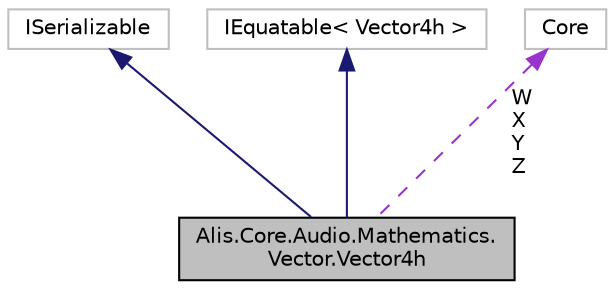 digraph "Alis.Core.Audio.Mathematics.Vector.Vector4h"
{
 // LATEX_PDF_SIZE
  edge [fontname="Helvetica",fontsize="10",labelfontname="Helvetica",labelfontsize="10"];
  node [fontname="Helvetica",fontsize="10",shape=record];
  Node1 [label="Alis.Core.Audio.Mathematics.\lVector.Vector4h",height=0.2,width=0.4,color="black", fillcolor="grey75", style="filled", fontcolor="black",tooltip="4-component Vector of the Half type. Occupies 8 Byte total."];
  Node2 -> Node1 [dir="back",color="midnightblue",fontsize="10",style="solid",fontname="Helvetica"];
  Node2 [label="ISerializable",height=0.2,width=0.4,color="grey75", fillcolor="white", style="filled",tooltip=" "];
  Node3 -> Node1 [dir="back",color="midnightblue",fontsize="10",style="solid",fontname="Helvetica"];
  Node3 [label="IEquatable\< Vector4h \>",height=0.2,width=0.4,color="grey75", fillcolor="white", style="filled",tooltip=" "];
  Node4 -> Node1 [dir="back",color="darkorchid3",fontsize="10",style="dashed",label=" W\nX\nY\nZ" ,fontname="Helvetica"];
  Node4 [label="Core",height=0.2,width=0.4,color="grey75", fillcolor="white", style="filled",tooltip=" "];
}
